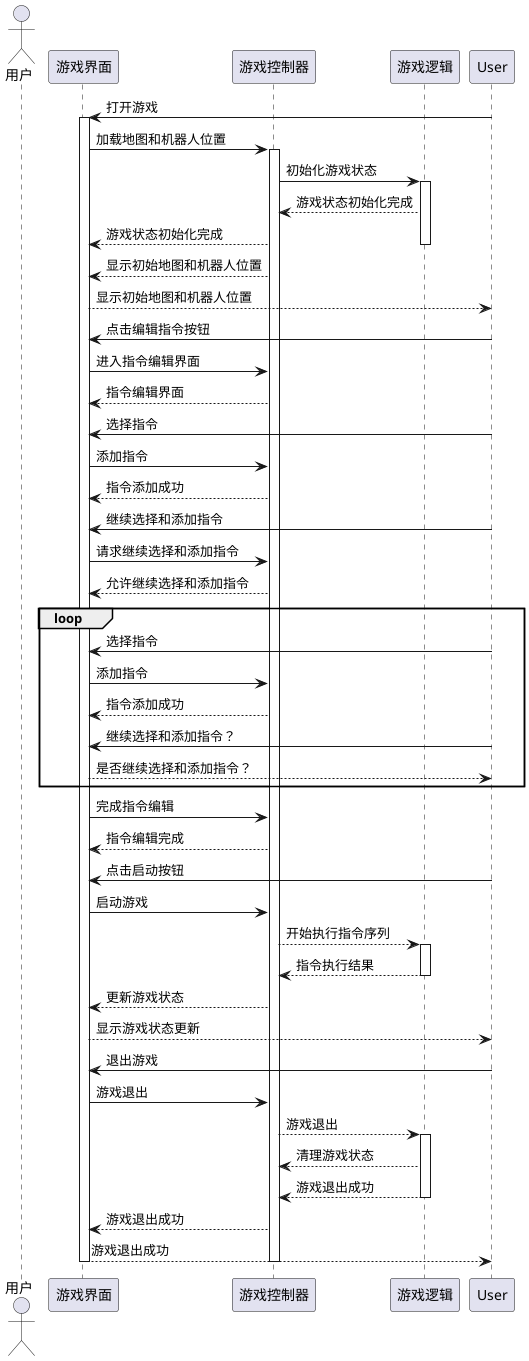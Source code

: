 @startuml
actor 用户

participant 游戏界面
participant 游戏控制器
participant 游戏逻辑

User -> 游戏界面: 打开游戏
activate 游戏界面
游戏界面 -> 游戏控制器: 加载地图和机器人位置
activate 游戏控制器
游戏控制器 -> 游戏逻辑: 初始化游戏状态
activate 游戏逻辑
游戏逻辑 --> 游戏控制器: 游戏状态初始化完成
游戏控制器 --> 游戏界面: 游戏状态初始化完成
deactivate 游戏逻辑
游戏控制器 --> 游戏界面: 显示初始地图和机器人位置
游戏界面 --> User: 显示初始地图和机器人位置

User -> 游戏界面: 点击编辑指令按钮
游戏界面 -> 游戏控制器: 进入指令编辑界面
游戏控制器 --> 游戏界面: 指令编辑界面

User -> 游戏界面: 选择指令
游戏界面 -> 游戏控制器: 添加指令
游戏控制器 --> 游戏界面: 指令添加成功

User -> 游戏界面: 继续选择和添加指令
游戏界面 -> 游戏控制器: 请求继续选择和添加指令
游戏控制器 --> 游戏界面: 允许继续选择和添加指令
loop
    User -> 游戏界面: 选择指令
    游戏界面 -> 游戏控制器: 添加指令
    游戏控制器 --> 游戏界面: 指令添加成功
    User -> 游戏界面: 继续选择和添加指令？
    游戏界面 --> User: 是否继续选择和添加指令？
end
游戏界面 -> 游戏控制器: 完成指令编辑
游戏控制器 --> 游戏界面: 指令编辑完成

User -> 游戏界面: 点击启动按钮
游戏界面 -> 游戏控制器: 启动游戏
游戏控制器 --> 游戏逻辑: 开始执行指令序列
activate 游戏逻辑
游戏逻辑 --> 游戏控制器: 指令执行结果
deactivate 游戏逻辑
游戏控制器 -->游戏界面: 更新游戏状态
游戏界面 --> User: 显示游戏状态更新

User -> 游戏界面: 退出游戏
游戏界面 -> 游戏控制器: 游戏退出
游戏控制器 --> 游戏逻辑: 游戏退出
activate 游戏逻辑
游戏逻辑 --> 游戏控制器: 清理游戏状态
游戏逻辑 --> 游戏控制器: 游戏退出成功
deactivate 游戏逻辑
游戏控制器 --> 游戏界面: 游戏退出成功
游戏界面 --> User: 游戏退出成功

deactivate 游戏控制器
deactivate 游戏界面
@enduml
